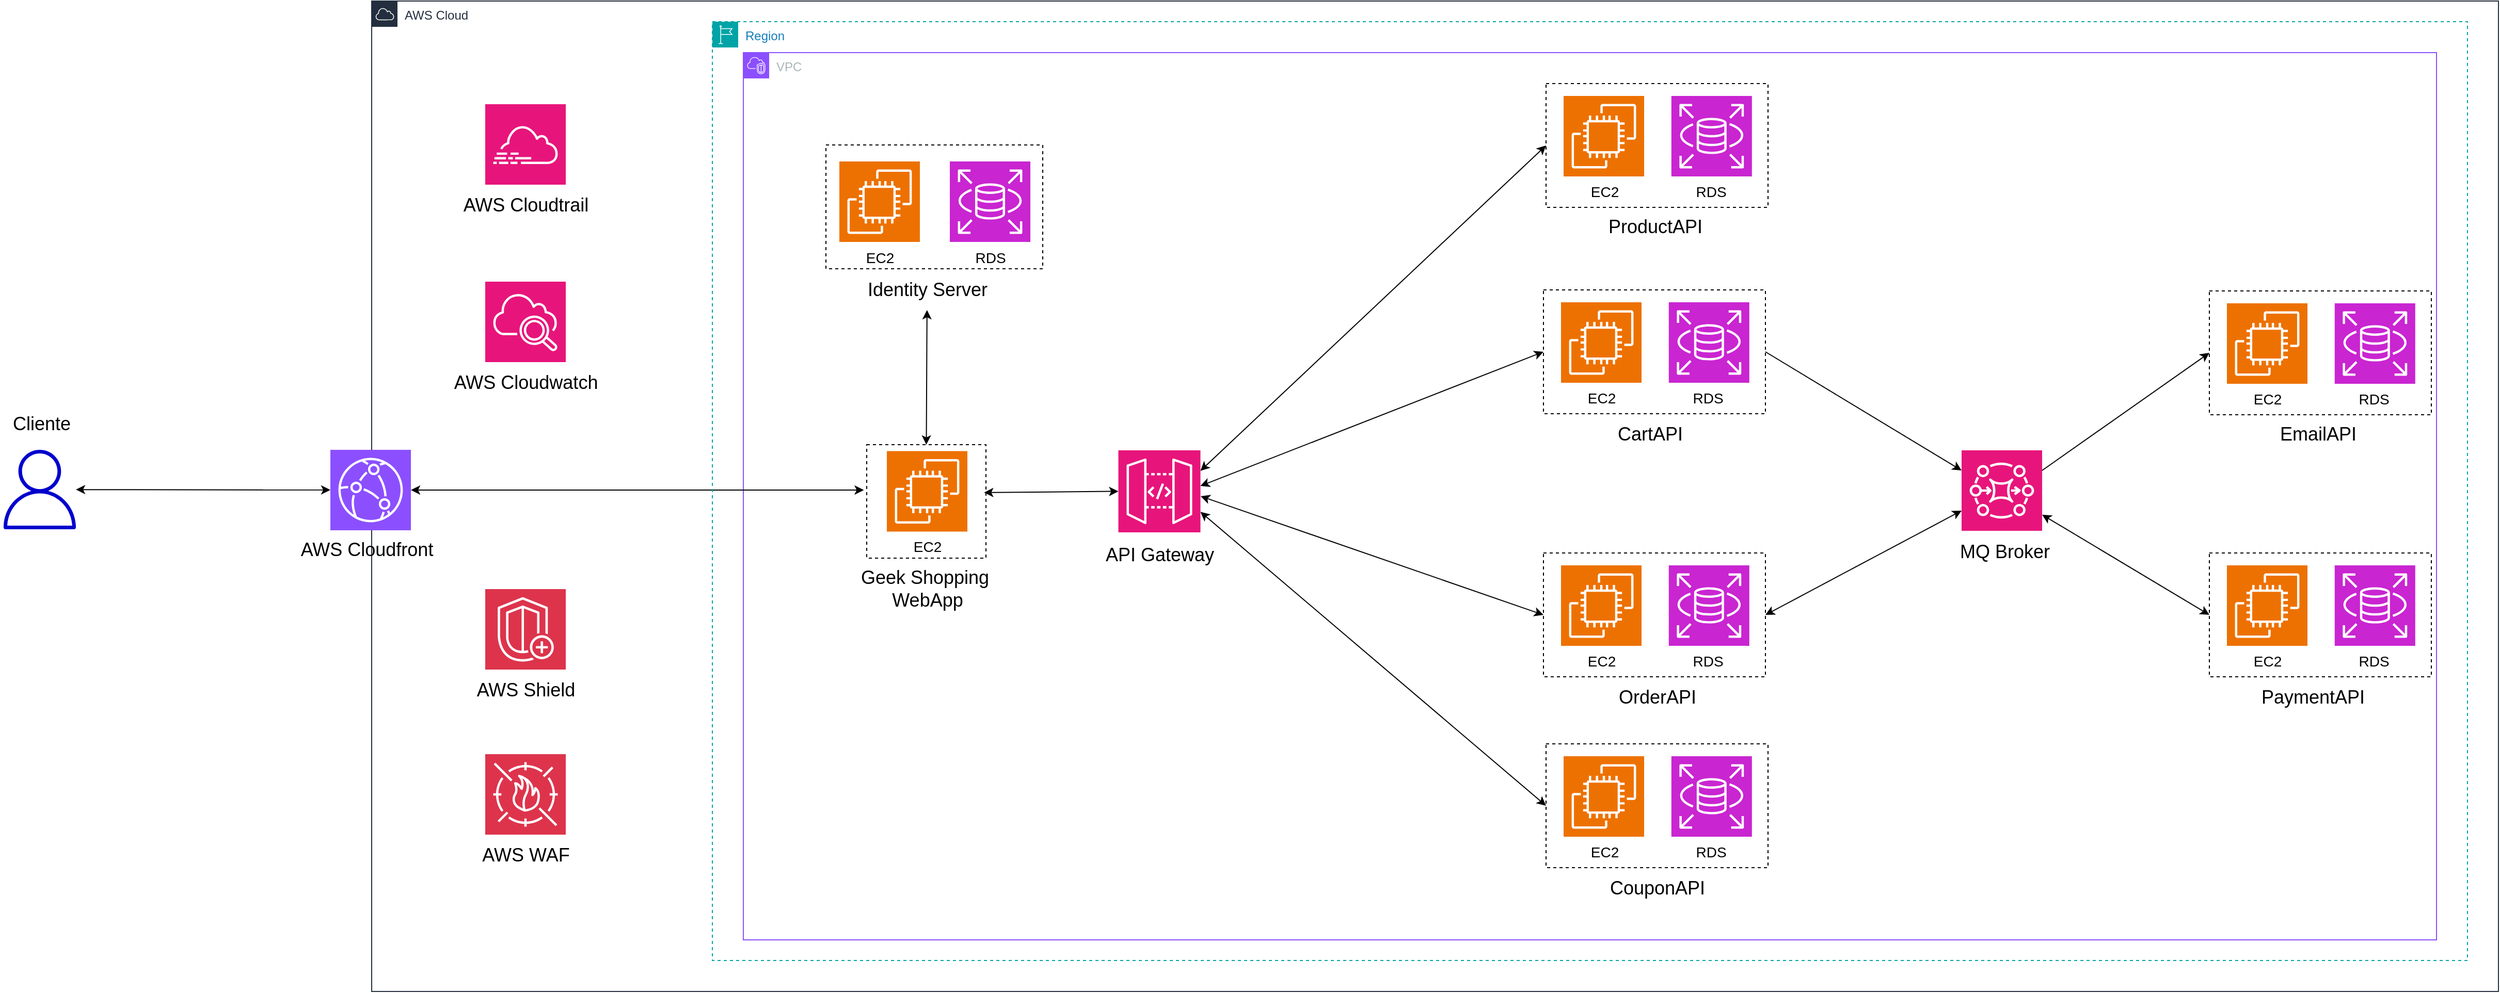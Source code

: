 <mxfile version="25.0.3">
  <diagram name="Página-1" id="ZYrXFXTMh5Co8lFkQm1W">
    <mxGraphModel dx="4119" dy="1300" grid="1" gridSize="10" guides="1" tooltips="1" connect="1" arrows="1" fold="1" page="1" pageScale="1" pageWidth="827" pageHeight="1169" math="0" shadow="0">
      <root>
        <mxCell id="0" />
        <mxCell id="1" parent="0" />
        <mxCell id="eIzoueygHuHwb89tyksf-4" value="&lt;font style=&quot;font-size: 18px;&quot;&gt;Cliente&lt;/font&gt;" style="text;html=1;align=center;verticalAlign=middle;resizable=0;points=[];autosize=1;strokeColor=none;fillColor=none;" parent="1" vertex="1">
          <mxGeometry x="-1120" y="410" width="80" height="40" as="geometry" />
        </mxCell>
        <mxCell id="xBQm6iWofpUOaXLiv4rK-24" value="" style="sketch=0;outlineConnect=0;fontColor=#232F3E;gradientColor=none;fillColor=#0000CD;strokeColor=none;dashed=0;verticalLabelPosition=bottom;verticalAlign=top;align=center;html=1;fontSize=12;fontStyle=0;aspect=fixed;pointerEvents=1;shape=mxgraph.aws4.user;" parent="1" vertex="1">
          <mxGeometry x="-1120" y="455" width="77" height="77" as="geometry" />
        </mxCell>
        <mxCell id="Vf5IzShE180shMKCOmAt-81" value="AWS Cloud" style="points=[[0,0],[0.25,0],[0.5,0],[0.75,0],[1,0],[1,0.25],[1,0.5],[1,0.75],[1,1],[0.75,1],[0.5,1],[0.25,1],[0,1],[0,0.75],[0,0.5],[0,0.25]];outlineConnect=0;gradientColor=none;html=1;whiteSpace=wrap;fontSize=12;fontStyle=0;container=1;pointerEvents=0;collapsible=0;recursiveResize=0;shape=mxgraph.aws4.group;grIcon=mxgraph.aws4.group_aws_cloud;strokeColor=#232F3E;fillColor=none;verticalAlign=top;align=left;spacingLeft=30;fontColor=#232F3E;dashed=0;" parent="1" vertex="1">
          <mxGeometry x="-760" y="20" width="2060" height="960" as="geometry" />
        </mxCell>
        <mxCell id="Vf5IzShE180shMKCOmAt-80" value="VPC" style="points=[[0,0],[0.25,0],[0.5,0],[0.75,0],[1,0],[1,0.25],[1,0.5],[1,0.75],[1,1],[0.75,1],[0.5,1],[0.25,1],[0,1],[0,0.75],[0,0.5],[0,0.25]];outlineConnect=0;gradientColor=none;html=1;whiteSpace=wrap;fontSize=12;fontStyle=0;container=1;pointerEvents=0;collapsible=0;recursiveResize=0;shape=mxgraph.aws4.group;grIcon=mxgraph.aws4.group_vpc2;strokeColor=#8C4FFF;fillColor=none;verticalAlign=top;align=left;spacingLeft=30;fontColor=#AAB7B8;dashed=0;" parent="Vf5IzShE180shMKCOmAt-81" vertex="1">
          <mxGeometry x="360" y="50" width="1640" height="860" as="geometry" />
        </mxCell>
        <mxCell id="Vf5IzShE180shMKCOmAt-107" value="" style="fontStyle=0;dashed=1;html=1;whiteSpace=wrap;" parent="Vf5IzShE180shMKCOmAt-80" vertex="1">
          <mxGeometry x="119.5" y="380" width="115.5" height="110" as="geometry" />
        </mxCell>
        <mxCell id="Vf5IzShE180shMKCOmAt-3" value="" style="sketch=0;points=[[0,0,0],[0.25,0,0],[0.5,0,0],[0.75,0,0],[1,0,0],[0,1,0],[0.25,1,0],[0.5,1,0],[0.75,1,0],[1,1,0],[0,0.25,0],[0,0.5,0],[0,0.75,0],[1,0.25,0],[1,0.5,0],[1,0.75,0]];outlineConnect=0;fontColor=#232F3E;fillColor=#E7157B;strokeColor=#ffffff;dashed=0;verticalLabelPosition=bottom;verticalAlign=top;align=center;html=1;fontSize=12;fontStyle=0;aspect=fixed;shape=mxgraph.aws4.resourceIcon;resIcon=mxgraph.aws4.api_gateway;direction=west;" parent="Vf5IzShE180shMKCOmAt-80" vertex="1">
          <mxGeometry x="363.25" y="385.5" width="79.5" height="79.5" as="geometry" />
        </mxCell>
        <mxCell id="Vf5IzShE180shMKCOmAt-6" value="&lt;font style=&quot;font-size: 18px;&quot;&gt;API Gateway&lt;/font&gt;" style="text;html=1;align=center;verticalAlign=middle;resizable=0;points=[];autosize=1;strokeColor=none;fillColor=none;" parent="Vf5IzShE180shMKCOmAt-80" vertex="1">
          <mxGeometry x="338" y="466.5" width="130" height="40" as="geometry" />
        </mxCell>
        <mxCell id="Vf5IzShE180shMKCOmAt-10" value="&lt;font style=&quot;font-size: 18px;&quot;&gt;Geek Shopping&amp;nbsp;&lt;/font&gt;&lt;div&gt;&lt;font style=&quot;font-size: 18px;&quot;&gt;WebApp&lt;/font&gt;&lt;/div&gt;" style="text;html=1;align=center;verticalAlign=middle;resizable=0;points=[];autosize=1;strokeColor=none;fillColor=none;" parent="Vf5IzShE180shMKCOmAt-80" vertex="1">
          <mxGeometry x="103" y="490" width="150" height="60" as="geometry" />
        </mxCell>
        <mxCell id="Vf5IzShE180shMKCOmAt-21" value="" style="sketch=0;points=[[0,0,0],[0.25,0,0],[0.5,0,0],[0.75,0,0],[1,0,0],[0,1,0],[0.25,1,0],[0.5,1,0],[0.75,1,0],[1,1,0],[0,0.25,0],[0,0.5,0],[0,0.75,0],[1,0.25,0],[1,0.5,0],[1,0.75,0]];outlineConnect=0;fontColor=#232F3E;fillColor=#E7157B;strokeColor=#ffffff;dashed=0;verticalLabelPosition=bottom;verticalAlign=top;align=center;html=1;fontSize=12;fontStyle=0;aspect=fixed;shape=mxgraph.aws4.resourceIcon;resIcon=mxgraph.aws4.mq;" parent="Vf5IzShE180shMKCOmAt-80" vertex="1">
          <mxGeometry x="1180" y="385.5" width="78" height="78" as="geometry" />
        </mxCell>
        <mxCell id="Vf5IzShE180shMKCOmAt-64" value="&lt;font style=&quot;font-size: 18px;&quot;&gt;&amp;nbsp;MQ Broker&lt;/font&gt;" style="text;html=1;align=center;verticalAlign=middle;resizable=0;points=[];autosize=1;strokeColor=none;fillColor=none;" parent="Vf5IzShE180shMKCOmAt-80" vertex="1">
          <mxGeometry x="1159" y="463.5" width="120" height="40" as="geometry" />
        </mxCell>
        <mxCell id="Vf5IzShE180shMKCOmAt-58" value="" style="fontStyle=0;dashed=1;html=1;whiteSpace=wrap;" parent="Vf5IzShE180shMKCOmAt-80" vertex="1">
          <mxGeometry x="777.5" y="670" width="215" height="120" as="geometry" />
        </mxCell>
        <mxCell id="Vf5IzShE180shMKCOmAt-59" value="" style="sketch=0;points=[[0,0,0],[0.25,0,0],[0.5,0,0],[0.75,0,0],[1,0,0],[0,1,0],[0.25,1,0],[0.5,1,0],[0.75,1,0],[1,1,0],[0,0.25,0],[0,0.5,0],[0,0.75,0],[1,0.25,0],[1,0.5,0],[1,0.75,0]];outlineConnect=0;fontColor=#232F3E;fillColor=#ED7100;strokeColor=#ffffff;dashed=0;verticalLabelPosition=bottom;verticalAlign=top;align=center;html=1;fontSize=12;fontStyle=0;aspect=fixed;shape=mxgraph.aws4.resourceIcon;resIcon=mxgraph.aws4.ec2;" parent="Vf5IzShE180shMKCOmAt-80" vertex="1">
          <mxGeometry x="794.5" y="682" width="78" height="78" as="geometry" />
        </mxCell>
        <mxCell id="Vf5IzShE180shMKCOmAt-60" value="" style="sketch=0;points=[[0,0,0],[0.25,0,0],[0.5,0,0],[0.75,0,0],[1,0,0],[0,1,0],[0.25,1,0],[0.5,1,0],[0.75,1,0],[1,1,0],[0,0.25,0],[0,0.5,0],[0,0.75,0],[1,0.25,0],[1,0.5,0],[1,0.75,0]];outlineConnect=0;fontColor=#232F3E;fillColor=#C925D1;strokeColor=#ffffff;dashed=0;verticalLabelPosition=bottom;verticalAlign=top;align=center;html=1;fontSize=12;fontStyle=0;aspect=fixed;shape=mxgraph.aws4.resourceIcon;resIcon=mxgraph.aws4.rds;" parent="Vf5IzShE180shMKCOmAt-80" vertex="1">
          <mxGeometry x="898.9" y="682" width="78" height="78" as="geometry" />
        </mxCell>
        <mxCell id="Vf5IzShE180shMKCOmAt-61" value="&lt;font style=&quot;font-size: 18px;&quot;&gt;CouponAPI&lt;/font&gt;" style="text;html=1;align=center;verticalAlign=middle;resizable=0;points=[];autosize=1;strokeColor=none;fillColor=none;" parent="Vf5IzShE180shMKCOmAt-80" vertex="1">
          <mxGeometry x="825" y="790" width="120" height="40" as="geometry" />
        </mxCell>
        <mxCell id="Vf5IzShE180shMKCOmAt-62" value="&lt;font style=&quot;font-size: 14px;&quot;&gt;EC2&lt;/font&gt;" style="text;html=1;align=center;verticalAlign=middle;resizable=0;points=[];autosize=1;strokeColor=none;fillColor=none;" parent="Vf5IzShE180shMKCOmAt-80" vertex="1">
          <mxGeometry x="808.5" y="760" width="50" height="30" as="geometry" />
        </mxCell>
        <mxCell id="Vf5IzShE180shMKCOmAt-63" value="&lt;font style=&quot;font-size: 14px;&quot;&gt;RDS&lt;/font&gt;" style="text;html=1;align=center;verticalAlign=middle;resizable=0;points=[];autosize=1;strokeColor=none;fillColor=none;" parent="Vf5IzShE180shMKCOmAt-80" vertex="1">
          <mxGeometry x="911.5" y="760" width="50" height="30" as="geometry" />
        </mxCell>
        <mxCell id="Vf5IzShE180shMKCOmAt-41" value="" style="fontStyle=0;dashed=1;html=1;whiteSpace=wrap;" parent="Vf5IzShE180shMKCOmAt-80" vertex="1">
          <mxGeometry x="777.5" y="30" width="215" height="120" as="geometry" />
        </mxCell>
        <mxCell id="Vf5IzShE180shMKCOmAt-11" value="" style="sketch=0;points=[[0,0,0],[0.25,0,0],[0.5,0,0],[0.75,0,0],[1,0,0],[0,1,0],[0.25,1,0],[0.5,1,0],[0.75,1,0],[1,1,0],[0,0.25,0],[0,0.5,0],[0,0.75,0],[1,0.25,0],[1,0.5,0],[1,0.75,0]];outlineConnect=0;fontColor=#232F3E;fillColor=#ED7100;strokeColor=#ffffff;dashed=0;verticalLabelPosition=bottom;verticalAlign=top;align=center;html=1;fontSize=12;fontStyle=0;aspect=fixed;shape=mxgraph.aws4.resourceIcon;resIcon=mxgraph.aws4.ec2;" parent="Vf5IzShE180shMKCOmAt-80" vertex="1">
          <mxGeometry x="794.5" y="42" width="78" height="78" as="geometry" />
        </mxCell>
        <mxCell id="Vf5IzShE180shMKCOmAt-15" value="" style="sketch=0;points=[[0,0,0],[0.25,0,0],[0.5,0,0],[0.75,0,0],[1,0,0],[0,1,0],[0.25,1,0],[0.5,1,0],[0.75,1,0],[1,1,0],[0,0.25,0],[0,0.5,0],[0,0.75,0],[1,0.25,0],[1,0.5,0],[1,0.75,0]];outlineConnect=0;fontColor=#232F3E;fillColor=#C925D1;strokeColor=#ffffff;dashed=0;verticalLabelPosition=bottom;verticalAlign=top;align=center;html=1;fontSize=12;fontStyle=0;aspect=fixed;shape=mxgraph.aws4.resourceIcon;resIcon=mxgraph.aws4.rds;" parent="Vf5IzShE180shMKCOmAt-80" vertex="1">
          <mxGeometry x="898.9" y="42" width="78" height="78" as="geometry" />
        </mxCell>
        <mxCell id="Vf5IzShE180shMKCOmAt-42" value="&lt;font style=&quot;font-size: 18px;&quot;&gt;ProductAPI&lt;/font&gt;" style="text;html=1;align=center;verticalAlign=middle;resizable=0;points=[];autosize=1;strokeColor=none;fillColor=none;" parent="Vf5IzShE180shMKCOmAt-80" vertex="1">
          <mxGeometry x="827.5" y="149" width="110" height="40" as="geometry" />
        </mxCell>
        <mxCell id="Vf5IzShE180shMKCOmAt-44" value="&lt;font style=&quot;font-size: 14px;&quot;&gt;EC2&lt;/font&gt;" style="text;html=1;align=center;verticalAlign=middle;resizable=0;points=[];autosize=1;strokeColor=none;fillColor=none;" parent="Vf5IzShE180shMKCOmAt-80" vertex="1">
          <mxGeometry x="808.5" y="120" width="50" height="30" as="geometry" />
        </mxCell>
        <mxCell id="Vf5IzShE180shMKCOmAt-45" value="&lt;font style=&quot;font-size: 14px;&quot;&gt;RDS&lt;/font&gt;" style="text;html=1;align=center;verticalAlign=middle;resizable=0;points=[];autosize=1;strokeColor=none;fillColor=none;" parent="Vf5IzShE180shMKCOmAt-80" vertex="1">
          <mxGeometry x="911.5" y="120" width="50" height="30" as="geometry" />
        </mxCell>
        <mxCell id="Vf5IzShE180shMKCOmAt-46" value="" style="fontStyle=0;dashed=1;html=1;whiteSpace=wrap;" parent="Vf5IzShE180shMKCOmAt-80" vertex="1">
          <mxGeometry x="775" y="230" width="215" height="120" as="geometry" />
        </mxCell>
        <mxCell id="Vf5IzShE180shMKCOmAt-47" value="" style="sketch=0;points=[[0,0,0],[0.25,0,0],[0.5,0,0],[0.75,0,0],[1,0,0],[0,1,0],[0.25,1,0],[0.5,1,0],[0.75,1,0],[1,1,0],[0,0.25,0],[0,0.5,0],[0,0.75,0],[1,0.25,0],[1,0.5,0],[1,0.75,0]];outlineConnect=0;fontColor=#232F3E;fillColor=#ED7100;strokeColor=#ffffff;dashed=0;verticalLabelPosition=bottom;verticalAlign=top;align=center;html=1;fontSize=12;fontStyle=0;aspect=fixed;shape=mxgraph.aws4.resourceIcon;resIcon=mxgraph.aws4.ec2;" parent="Vf5IzShE180shMKCOmAt-80" vertex="1">
          <mxGeometry x="792" y="242" width="78" height="78" as="geometry" />
        </mxCell>
        <mxCell id="Vf5IzShE180shMKCOmAt-48" value="" style="sketch=0;points=[[0,0,0],[0.25,0,0],[0.5,0,0],[0.75,0,0],[1,0,0],[0,1,0],[0.25,1,0],[0.5,1,0],[0.75,1,0],[1,1,0],[0,0.25,0],[0,0.5,0],[0,0.75,0],[1,0.25,0],[1,0.5,0],[1,0.75,0]];outlineConnect=0;fontColor=#232F3E;fillColor=#C925D1;strokeColor=#ffffff;dashed=0;verticalLabelPosition=bottom;verticalAlign=top;align=center;html=1;fontSize=12;fontStyle=0;aspect=fixed;shape=mxgraph.aws4.resourceIcon;resIcon=mxgraph.aws4.rds;" parent="Vf5IzShE180shMKCOmAt-80" vertex="1">
          <mxGeometry x="896.4" y="242" width="78" height="78" as="geometry" />
        </mxCell>
        <mxCell id="Vf5IzShE180shMKCOmAt-50" value="&lt;font style=&quot;font-size: 14px;&quot;&gt;EC2&lt;/font&gt;" style="text;html=1;align=center;verticalAlign=middle;resizable=0;points=[];autosize=1;strokeColor=none;fillColor=none;" parent="Vf5IzShE180shMKCOmAt-80" vertex="1">
          <mxGeometry x="806" y="320" width="50" height="30" as="geometry" />
        </mxCell>
        <mxCell id="Vf5IzShE180shMKCOmAt-51" value="&lt;font style=&quot;font-size: 14px;&quot;&gt;RDS&lt;/font&gt;" style="text;html=1;align=center;verticalAlign=middle;resizable=0;points=[];autosize=1;strokeColor=none;fillColor=none;" parent="Vf5IzShE180shMKCOmAt-80" vertex="1">
          <mxGeometry x="909" y="320" width="50" height="30" as="geometry" />
        </mxCell>
        <mxCell id="Vf5IzShE180shMKCOmAt-49" value="&lt;font style=&quot;font-size: 18px;&quot;&gt;CartAPI&lt;/font&gt;" style="text;html=1;align=center;verticalAlign=middle;resizable=0;points=[];autosize=1;strokeColor=none;fillColor=none;" parent="Vf5IzShE180shMKCOmAt-80" vertex="1">
          <mxGeometry x="832.5" y="350" width="90" height="40" as="geometry" />
        </mxCell>
        <mxCell id="Vf5IzShE180shMKCOmAt-55" value="&lt;font style=&quot;font-size: 18px;&quot;&gt;OrderAPI&lt;/font&gt;" style="text;html=1;align=center;verticalAlign=middle;resizable=0;points=[];autosize=1;strokeColor=none;fillColor=none;" parent="Vf5IzShE180shMKCOmAt-80" vertex="1">
          <mxGeometry x="835" y="605" width="100" height="40" as="geometry" />
        </mxCell>
        <mxCell id="Vf5IzShE180shMKCOmAt-52" value="" style="fontStyle=0;dashed=1;html=1;whiteSpace=wrap;" parent="Vf5IzShE180shMKCOmAt-80" vertex="1">
          <mxGeometry x="775" y="485" width="215" height="120" as="geometry" />
        </mxCell>
        <mxCell id="Vf5IzShE180shMKCOmAt-53" value="" style="sketch=0;points=[[0,0,0],[0.25,0,0],[0.5,0,0],[0.75,0,0],[1,0,0],[0,1,0],[0.25,1,0],[0.5,1,0],[0.75,1,0],[1,1,0],[0,0.25,0],[0,0.5,0],[0,0.75,0],[1,0.25,0],[1,0.5,0],[1,0.75,0]];outlineConnect=0;fontColor=#232F3E;fillColor=#ED7100;strokeColor=#ffffff;dashed=0;verticalLabelPosition=bottom;verticalAlign=top;align=center;html=1;fontSize=12;fontStyle=0;aspect=fixed;shape=mxgraph.aws4.resourceIcon;resIcon=mxgraph.aws4.ec2;" parent="Vf5IzShE180shMKCOmAt-80" vertex="1">
          <mxGeometry x="792" y="497" width="78" height="78" as="geometry" />
        </mxCell>
        <mxCell id="Vf5IzShE180shMKCOmAt-54" value="" style="sketch=0;points=[[0,0,0],[0.25,0,0],[0.5,0,0],[0.75,0,0],[1,0,0],[0,1,0],[0.25,1,0],[0.5,1,0],[0.75,1,0],[1,1,0],[0,0.25,0],[0,0.5,0],[0,0.75,0],[1,0.25,0],[1,0.5,0],[1,0.75,0]];outlineConnect=0;fontColor=#232F3E;fillColor=#C925D1;strokeColor=#ffffff;dashed=0;verticalLabelPosition=bottom;verticalAlign=top;align=center;html=1;fontSize=12;fontStyle=0;aspect=fixed;shape=mxgraph.aws4.resourceIcon;resIcon=mxgraph.aws4.rds;" parent="Vf5IzShE180shMKCOmAt-80" vertex="1">
          <mxGeometry x="896.4" y="497" width="78" height="78" as="geometry" />
        </mxCell>
        <mxCell id="Vf5IzShE180shMKCOmAt-56" value="&lt;font style=&quot;font-size: 14px;&quot;&gt;EC2&lt;/font&gt;" style="text;html=1;align=center;verticalAlign=middle;resizable=0;points=[];autosize=1;strokeColor=none;fillColor=none;" parent="Vf5IzShE180shMKCOmAt-80" vertex="1">
          <mxGeometry x="806" y="575" width="50" height="30" as="geometry" />
        </mxCell>
        <mxCell id="Vf5IzShE180shMKCOmAt-57" value="&lt;font style=&quot;font-size: 14px;&quot;&gt;RDS&lt;/font&gt;" style="text;html=1;align=center;verticalAlign=middle;resizable=0;points=[];autosize=1;strokeColor=none;fillColor=none;" parent="Vf5IzShE180shMKCOmAt-80" vertex="1">
          <mxGeometry x="909" y="575" width="50" height="30" as="geometry" />
        </mxCell>
        <mxCell id="Vf5IzShE180shMKCOmAt-36" value="" style="fontStyle=0;dashed=1;html=1;whiteSpace=wrap;" parent="Vf5IzShE180shMKCOmAt-80" vertex="1">
          <mxGeometry x="80" y="89.5" width="210" height="120" as="geometry" />
        </mxCell>
        <mxCell id="Vf5IzShE180shMKCOmAt-19" value="" style="sketch=0;points=[[0,0,0],[0.25,0,0],[0.5,0,0],[0.75,0,0],[1,0,0],[0,1,0],[0.25,1,0],[0.5,1,0],[0.75,1,0],[1,1,0],[0,0.25,0],[0,0.5,0],[0,0.75,0],[1,0.25,0],[1,0.5,0],[1,0.75,0]];outlineConnect=0;fontColor=#232F3E;fillColor=#ED7100;strokeColor=#ffffff;dashed=0;verticalLabelPosition=bottom;verticalAlign=top;align=center;html=1;fontSize=12;fontStyle=0;aspect=fixed;shape=mxgraph.aws4.resourceIcon;resIcon=mxgraph.aws4.ec2;" parent="Vf5IzShE180shMKCOmAt-80" vertex="1">
          <mxGeometry x="93" y="105.5" width="78" height="78" as="geometry" />
        </mxCell>
        <mxCell id="Vf5IzShE180shMKCOmAt-20" value="" style="sketch=0;points=[[0,0,0],[0.25,0,0],[0.5,0,0],[0.75,0,0],[1,0,0],[0,1,0],[0.25,1,0],[0.5,1,0],[0.75,1,0],[1,1,0],[0,0.25,0],[0,0.5,0],[0,0.75,0],[1,0.25,0],[1,0.5,0],[1,0.75,0]];outlineConnect=0;fontColor=#232F3E;fillColor=#C925D1;strokeColor=#ffffff;dashed=0;verticalLabelPosition=bottom;verticalAlign=top;align=center;html=1;fontSize=12;fontStyle=0;aspect=fixed;shape=mxgraph.aws4.resourceIcon;resIcon=mxgraph.aws4.rds;" parent="Vf5IzShE180shMKCOmAt-80" vertex="1">
          <mxGeometry x="200" y="105.5" width="78" height="78" as="geometry" />
        </mxCell>
        <mxCell id="Vf5IzShE180shMKCOmAt-26" value="&lt;font style=&quot;font-size: 18px;&quot;&gt;Identity Server&lt;/font&gt;" style="text;html=1;align=center;verticalAlign=middle;resizable=0;points=[];autosize=1;strokeColor=none;fillColor=none;" parent="Vf5IzShE180shMKCOmAt-80" vertex="1">
          <mxGeometry x="108" y="209.5" width="140" height="40" as="geometry" />
        </mxCell>
        <mxCell id="Vf5IzShE180shMKCOmAt-37" value="&lt;font style=&quot;font-size: 14px;&quot;&gt;EC2&lt;/font&gt;" style="text;html=1;align=center;verticalAlign=middle;resizable=0;points=[];autosize=1;strokeColor=none;fillColor=none;" parent="Vf5IzShE180shMKCOmAt-80" vertex="1">
          <mxGeometry x="107" y="183.5" width="50" height="30" as="geometry" />
        </mxCell>
        <mxCell id="Vf5IzShE180shMKCOmAt-38" value="&lt;font style=&quot;font-size: 14px;&quot;&gt;RDS&lt;/font&gt;" style="text;html=1;align=center;verticalAlign=middle;resizable=0;points=[];autosize=1;strokeColor=none;fillColor=none;" parent="Vf5IzShE180shMKCOmAt-80" vertex="1">
          <mxGeometry x="214" y="183.5" width="50" height="30" as="geometry" />
        </mxCell>
        <mxCell id="Vf5IzShE180shMKCOmAt-65" value="" style="fontStyle=0;dashed=1;html=1;whiteSpace=wrap;" parent="Vf5IzShE180shMKCOmAt-80" vertex="1">
          <mxGeometry x="1420" y="231" width="215" height="120" as="geometry" />
        </mxCell>
        <mxCell id="Vf5IzShE180shMKCOmAt-66" value="" style="sketch=0;points=[[0,0,0],[0.25,0,0],[0.5,0,0],[0.75,0,0],[1,0,0],[0,1,0],[0.25,1,0],[0.5,1,0],[0.75,1,0],[1,1,0],[0,0.25,0],[0,0.5,0],[0,0.75,0],[1,0.25,0],[1,0.5,0],[1,0.75,0]];outlineConnect=0;fontColor=#232F3E;fillColor=#ED7100;strokeColor=#ffffff;dashed=0;verticalLabelPosition=bottom;verticalAlign=top;align=center;html=1;fontSize=12;fontStyle=0;aspect=fixed;shape=mxgraph.aws4.resourceIcon;resIcon=mxgraph.aws4.ec2;" parent="Vf5IzShE180shMKCOmAt-80" vertex="1">
          <mxGeometry x="1437" y="243" width="78" height="78" as="geometry" />
        </mxCell>
        <mxCell id="Vf5IzShE180shMKCOmAt-67" value="" style="sketch=0;points=[[0,0,0],[0.25,0,0],[0.5,0,0],[0.75,0,0],[1,0,0],[0,1,0],[0.25,1,0],[0.5,1,0],[0.75,1,0],[1,1,0],[0,0.25,0],[0,0.5,0],[0,0.75,0],[1,0.25,0],[1,0.5,0],[1,0.75,0]];outlineConnect=0;fontColor=#232F3E;fillColor=#C925D1;strokeColor=#ffffff;dashed=0;verticalLabelPosition=bottom;verticalAlign=top;align=center;html=1;fontSize=12;fontStyle=0;aspect=fixed;shape=mxgraph.aws4.resourceIcon;resIcon=mxgraph.aws4.rds;" parent="Vf5IzShE180shMKCOmAt-80" vertex="1">
          <mxGeometry x="1541.4" y="243" width="78" height="78" as="geometry" />
        </mxCell>
        <mxCell id="Vf5IzShE180shMKCOmAt-68" value="&lt;font style=&quot;font-size: 18px;&quot;&gt;EmailAPI&lt;/font&gt;" style="text;html=1;align=center;verticalAlign=middle;resizable=0;points=[];autosize=1;strokeColor=none;fillColor=none;" parent="Vf5IzShE180shMKCOmAt-80" vertex="1">
          <mxGeometry x="1475" y="350" width="100" height="40" as="geometry" />
        </mxCell>
        <mxCell id="Vf5IzShE180shMKCOmAt-69" value="&lt;font style=&quot;font-size: 14px;&quot;&gt;EC2&lt;/font&gt;" style="text;html=1;align=center;verticalAlign=middle;resizable=0;points=[];autosize=1;strokeColor=none;fillColor=none;" parent="Vf5IzShE180shMKCOmAt-80" vertex="1">
          <mxGeometry x="1451" y="321" width="50" height="30" as="geometry" />
        </mxCell>
        <mxCell id="Vf5IzShE180shMKCOmAt-70" value="&lt;font style=&quot;font-size: 14px;&quot;&gt;RDS&lt;/font&gt;" style="text;html=1;align=center;verticalAlign=middle;resizable=0;points=[];autosize=1;strokeColor=none;fillColor=none;" parent="Vf5IzShE180shMKCOmAt-80" vertex="1">
          <mxGeometry x="1554" y="321" width="50" height="30" as="geometry" />
        </mxCell>
        <mxCell id="Vf5IzShE180shMKCOmAt-71" value="" style="fontStyle=0;dashed=1;html=1;whiteSpace=wrap;" parent="Vf5IzShE180shMKCOmAt-80" vertex="1">
          <mxGeometry x="1420" y="485" width="215" height="120" as="geometry" />
        </mxCell>
        <mxCell id="Vf5IzShE180shMKCOmAt-72" value="" style="sketch=0;points=[[0,0,0],[0.25,0,0],[0.5,0,0],[0.75,0,0],[1,0,0],[0,1,0],[0.25,1,0],[0.5,1,0],[0.75,1,0],[1,1,0],[0,0.25,0],[0,0.5,0],[0,0.75,0],[1,0.25,0],[1,0.5,0],[1,0.75,0]];outlineConnect=0;fontColor=#232F3E;fillColor=#ED7100;strokeColor=#ffffff;dashed=0;verticalLabelPosition=bottom;verticalAlign=top;align=center;html=1;fontSize=12;fontStyle=0;aspect=fixed;shape=mxgraph.aws4.resourceIcon;resIcon=mxgraph.aws4.ec2;" parent="Vf5IzShE180shMKCOmAt-80" vertex="1">
          <mxGeometry x="1437" y="497" width="78" height="78" as="geometry" />
        </mxCell>
        <mxCell id="Vf5IzShE180shMKCOmAt-73" value="" style="sketch=0;points=[[0,0,0],[0.25,0,0],[0.5,0,0],[0.75,0,0],[1,0,0],[0,1,0],[0.25,1,0],[0.5,1,0],[0.75,1,0],[1,1,0],[0,0.25,0],[0,0.5,0],[0,0.75,0],[1,0.25,0],[1,0.5,0],[1,0.75,0]];outlineConnect=0;fontColor=#232F3E;fillColor=#C925D1;strokeColor=#ffffff;dashed=0;verticalLabelPosition=bottom;verticalAlign=top;align=center;html=1;fontSize=12;fontStyle=0;aspect=fixed;shape=mxgraph.aws4.resourceIcon;resIcon=mxgraph.aws4.rds;" parent="Vf5IzShE180shMKCOmAt-80" vertex="1">
          <mxGeometry x="1541.4" y="497" width="78" height="78" as="geometry" />
        </mxCell>
        <mxCell id="Vf5IzShE180shMKCOmAt-75" value="&lt;font style=&quot;font-size: 14px;&quot;&gt;EC2&lt;/font&gt;" style="text;html=1;align=center;verticalAlign=middle;resizable=0;points=[];autosize=1;strokeColor=none;fillColor=none;" parent="Vf5IzShE180shMKCOmAt-80" vertex="1">
          <mxGeometry x="1451" y="575" width="50" height="30" as="geometry" />
        </mxCell>
        <mxCell id="Vf5IzShE180shMKCOmAt-76" value="&lt;font style=&quot;font-size: 14px;&quot;&gt;RDS&lt;/font&gt;" style="text;html=1;align=center;verticalAlign=middle;resizable=0;points=[];autosize=1;strokeColor=none;fillColor=none;" parent="Vf5IzShE180shMKCOmAt-80" vertex="1">
          <mxGeometry x="1554" y="575" width="50" height="30" as="geometry" />
        </mxCell>
        <mxCell id="Vf5IzShE180shMKCOmAt-77" value="&lt;font style=&quot;font-size: 18px;&quot;&gt;PaymentAPI&lt;/font&gt;" style="text;html=1;align=center;verticalAlign=middle;resizable=0;points=[];autosize=1;strokeColor=none;fillColor=none;" parent="Vf5IzShE180shMKCOmAt-80" vertex="1">
          <mxGeometry x="1460" y="605" width="120" height="40" as="geometry" />
        </mxCell>
        <mxCell id="Vf5IzShE180shMKCOmAt-98" value="" style="endArrow=classic;startArrow=classic;html=1;rounded=0;exitX=0;exitY=0.566;exitDx=0;exitDy=0;exitPerimeter=0;entryX=0;entryY=0.5;entryDx=0;entryDy=0;" parent="Vf5IzShE180shMKCOmAt-80" source="Vf5IzShE180shMKCOmAt-3" target="Vf5IzShE180shMKCOmAt-46" edge="1">
          <mxGeometry width="50" height="50" relative="1" as="geometry">
            <mxPoint x="570" y="430" as="sourcePoint" />
            <mxPoint x="620" y="380" as="targetPoint" />
          </mxGeometry>
        </mxCell>
        <mxCell id="Vf5IzShE180shMKCOmAt-99" value="" style="endArrow=classic;startArrow=classic;html=1;rounded=0;entryX=0;entryY=0.5;entryDx=0;entryDy=0;" parent="Vf5IzShE180shMKCOmAt-80" target="Vf5IzShE180shMKCOmAt-52" edge="1">
          <mxGeometry width="50" height="50" relative="1" as="geometry">
            <mxPoint x="443" y="430" as="sourcePoint" />
            <mxPoint x="785" y="300" as="targetPoint" />
          </mxGeometry>
        </mxCell>
        <mxCell id="Vf5IzShE180shMKCOmAt-100" value="" style="endArrow=classic;startArrow=classic;html=1;rounded=0;exitX=0;exitY=0.75;exitDx=0;exitDy=0;exitPerimeter=0;entryX=0;entryY=0.5;entryDx=0;entryDy=0;" parent="Vf5IzShE180shMKCOmAt-80" source="Vf5IzShE180shMKCOmAt-3" target="Vf5IzShE180shMKCOmAt-41" edge="1">
          <mxGeometry width="50" height="50" relative="1" as="geometry">
            <mxPoint x="453" y="435" as="sourcePoint" />
            <mxPoint x="785" y="300" as="targetPoint" />
          </mxGeometry>
        </mxCell>
        <mxCell id="Vf5IzShE180shMKCOmAt-101" value="" style="endArrow=classic;startArrow=classic;html=1;rounded=0;exitX=0;exitY=0.25;exitDx=0;exitDy=0;exitPerimeter=0;entryX=0;entryY=0.5;entryDx=0;entryDy=0;" parent="Vf5IzShE180shMKCOmAt-80" source="Vf5IzShE180shMKCOmAt-3" target="Vf5IzShE180shMKCOmAt-58" edge="1">
          <mxGeometry width="50" height="50" relative="1" as="geometry">
            <mxPoint x="453" y="435" as="sourcePoint" />
            <mxPoint x="785" y="555" as="targetPoint" />
          </mxGeometry>
        </mxCell>
        <mxCell id="Vf5IzShE180shMKCOmAt-102" value="" style="endArrow=classic;startArrow=classic;html=1;rounded=0;exitX=1;exitY=0.5;exitDx=0;exitDy=0;entryX=0;entryY=0.75;entryDx=0;entryDy=0;entryPerimeter=0;" parent="Vf5IzShE180shMKCOmAt-80" source="Vf5IzShE180shMKCOmAt-52" target="Vf5IzShE180shMKCOmAt-21" edge="1">
          <mxGeometry width="50" height="50" relative="1" as="geometry">
            <mxPoint x="453" y="435" as="sourcePoint" />
            <mxPoint x="785" y="555" as="targetPoint" />
          </mxGeometry>
        </mxCell>
        <mxCell id="Vf5IzShE180shMKCOmAt-103" value="" style="endArrow=classic;html=1;rounded=0;entryX=0;entryY=0.25;entryDx=0;entryDy=0;entryPerimeter=0;exitX=1;exitY=0.5;exitDx=0;exitDy=0;" parent="Vf5IzShE180shMKCOmAt-80" source="Vf5IzShE180shMKCOmAt-46" target="Vf5IzShE180shMKCOmAt-21" edge="1">
          <mxGeometry width="50" height="50" relative="1" as="geometry">
            <mxPoint x="810" y="560" as="sourcePoint" />
            <mxPoint x="860" y="510" as="targetPoint" />
          </mxGeometry>
        </mxCell>
        <mxCell id="Vf5IzShE180shMKCOmAt-104" value="" style="endArrow=classic;startArrow=classic;html=1;rounded=0;exitX=0.5;exitY=0;exitDx=0;exitDy=0;" parent="Vf5IzShE180shMKCOmAt-80" source="Vf5IzShE180shMKCOmAt-107" target="Vf5IzShE180shMKCOmAt-26" edge="1">
          <mxGeometry width="50" height="50" relative="1" as="geometry">
            <mxPoint x="178" y="385.5" as="sourcePoint" />
            <mxPoint x="330" y="380" as="targetPoint" />
          </mxGeometry>
        </mxCell>
        <mxCell id="Vf5IzShE180shMKCOmAt-105" value="" style="endArrow=classic;startArrow=classic;html=1;rounded=0;entryX=1;entryY=0.5;entryDx=0;entryDy=0;entryPerimeter=0;exitX=0.984;exitY=0.422;exitDx=0;exitDy=0;exitPerimeter=0;" parent="Vf5IzShE180shMKCOmAt-80" source="Vf5IzShE180shMKCOmAt-107" target="Vf5IzShE180shMKCOmAt-3" edge="1">
          <mxGeometry width="50" height="50" relative="1" as="geometry">
            <mxPoint x="230" y="425" as="sourcePoint" />
            <mxPoint x="330" y="380" as="targetPoint" />
          </mxGeometry>
        </mxCell>
        <mxCell id="Vf5IzShE180shMKCOmAt-110" value="&lt;font style=&quot;font-size: 14px;&quot;&gt;EC2&lt;/font&gt;" style="text;html=1;align=center;verticalAlign=middle;resizable=0;points=[];autosize=1;strokeColor=none;fillColor=none;" parent="Vf5IzShE180shMKCOmAt-80" vertex="1">
          <mxGeometry x="153" y="463.5" width="50" height="30" as="geometry" />
        </mxCell>
        <mxCell id="Vf5IzShE180shMKCOmAt-115" value="" style="endArrow=classic;html=1;rounded=0;entryX=0;entryY=0.5;entryDx=0;entryDy=0;exitX=1;exitY=0.25;exitDx=0;exitDy=0;exitPerimeter=0;" parent="Vf5IzShE180shMKCOmAt-80" source="Vf5IzShE180shMKCOmAt-21" target="Vf5IzShE180shMKCOmAt-65" edge="1">
          <mxGeometry width="50" height="50" relative="1" as="geometry">
            <mxPoint x="1000" y="300" as="sourcePoint" />
            <mxPoint x="1190" y="435" as="targetPoint" />
          </mxGeometry>
        </mxCell>
        <mxCell id="Vf5IzShE180shMKCOmAt-116" value="" style="endArrow=classic;startArrow=classic;html=1;rounded=0;entryX=0;entryY=0.5;entryDx=0;entryDy=0;" parent="Vf5IzShE180shMKCOmAt-80" source="Vf5IzShE180shMKCOmAt-21" target="Vf5IzShE180shMKCOmAt-71" edge="1">
          <mxGeometry width="50" height="50" relative="1" as="geometry">
            <mxPoint x="1000" y="555" as="sourcePoint" />
            <mxPoint x="1190" y="435" as="targetPoint" />
          </mxGeometry>
        </mxCell>
        <mxCell id="Vf5IzShE180shMKCOmAt-118" value="" style="sketch=0;points=[[0,0,0],[0.25,0,0],[0.5,0,0],[0.75,0,0],[1,0,0],[0,1,0],[0.25,1,0],[0.5,1,0],[0.75,1,0],[1,1,0],[0,0.25,0],[0,0.5,0],[0,0.75,0],[1,0.25,0],[1,0.5,0],[1,0.75,0]];outlineConnect=0;fontColor=#232F3E;fillColor=#ED7100;strokeColor=#ffffff;dashed=0;verticalLabelPosition=bottom;verticalAlign=top;align=center;html=1;fontSize=12;fontStyle=0;aspect=fixed;shape=mxgraph.aws4.resourceIcon;resIcon=mxgraph.aws4.ec2;" parent="Vf5IzShE180shMKCOmAt-80" vertex="1">
          <mxGeometry x="139" y="386.25" width="78" height="78" as="geometry" />
        </mxCell>
        <mxCell id="r7-quAs3xc2niYGAmMQ9-4" value="" style="sketch=0;points=[[0,0,0],[0.25,0,0],[0.5,0,0],[0.75,0,0],[1,0,0],[0,1,0],[0.25,1,0],[0.5,1,0],[0.75,1,0],[1,1,0],[0,0.25,0],[0,0.5,0],[0,0.75,0],[1,0.25,0],[1,0.5,0],[1,0.75,0]];points=[[0,0,0],[0.25,0,0],[0.5,0,0],[0.75,0,0],[1,0,0],[0,1,0],[0.25,1,0],[0.5,1,0],[0.75,1,0],[1,1,0],[0,0.25,0],[0,0.5,0],[0,0.75,0],[1,0.25,0],[1,0.5,0],[1,0.75,0]];outlineConnect=0;fontColor=#232F3E;fillColor=#E7157B;strokeColor=#ffffff;dashed=0;verticalLabelPosition=bottom;verticalAlign=top;align=center;html=1;fontSize=12;fontStyle=0;aspect=fixed;shape=mxgraph.aws4.resourceIcon;resIcon=mxgraph.aws4.cloudtrail;" vertex="1" parent="Vf5IzShE180shMKCOmAt-81">
          <mxGeometry x="110" y="100" width="78" height="78" as="geometry" />
        </mxCell>
        <mxCell id="r7-quAs3xc2niYGAmMQ9-5" value="" style="sketch=0;points=[[0,0,0],[0.25,0,0],[0.5,0,0],[0.75,0,0],[1,0,0],[0,1,0],[0.25,1,0],[0.5,1,0],[0.75,1,0],[1,1,0],[0,0.25,0],[0,0.5,0],[0,0.75,0],[1,0.25,0],[1,0.5,0],[1,0.75,0]];outlineConnect=0;fontColor=#232F3E;fillColor=#DD344C;strokeColor=#ffffff;dashed=0;verticalLabelPosition=bottom;verticalAlign=top;align=center;html=1;fontSize=12;fontStyle=0;aspect=fixed;shape=mxgraph.aws4.resourceIcon;resIcon=mxgraph.aws4.waf;" vertex="1" parent="Vf5IzShE180shMKCOmAt-81">
          <mxGeometry x="110" y="730" width="78" height="78" as="geometry" />
        </mxCell>
        <mxCell id="r7-quAs3xc2niYGAmMQ9-6" value="" style="sketch=0;points=[[0,0,0],[0.25,0,0],[0.5,0,0],[0.75,0,0],[1,0,0],[0,1,0],[0.25,1,0],[0.5,1,0],[0.75,1,0],[1,1,0],[0,0.25,0],[0,0.5,0],[0,0.75,0],[1,0.25,0],[1,0.5,0],[1,0.75,0]];outlineConnect=0;fontColor=#232F3E;fillColor=#DD344C;strokeColor=#ffffff;dashed=0;verticalLabelPosition=bottom;verticalAlign=top;align=center;html=1;fontSize=12;fontStyle=0;aspect=fixed;shape=mxgraph.aws4.resourceIcon;resIcon=mxgraph.aws4.shield;" vertex="1" parent="Vf5IzShE180shMKCOmAt-81">
          <mxGeometry x="110" y="570" width="78" height="78" as="geometry" />
        </mxCell>
        <mxCell id="r7-quAs3xc2niYGAmMQ9-2" value="" style="sketch=0;points=[[0,0,0],[0.25,0,0],[0.5,0,0],[0.75,0,0],[1,0,0],[0,1,0],[0.25,1,0],[0.5,1,0],[0.75,1,0],[1,1,0],[0,0.25,0],[0,0.5,0],[0,0.75,0],[1,0.25,0],[1,0.5,0],[1,0.75,0]];outlineConnect=0;fontColor=#232F3E;fillColor=#8C4FFF;strokeColor=#ffffff;dashed=0;verticalLabelPosition=bottom;verticalAlign=top;align=center;html=1;fontSize=12;fontStyle=0;aspect=fixed;shape=mxgraph.aws4.resourceIcon;resIcon=mxgraph.aws4.cloudfront;" vertex="1" parent="Vf5IzShE180shMKCOmAt-81">
          <mxGeometry x="-40" y="435" width="78" height="78" as="geometry" />
        </mxCell>
        <mxCell id="Vf5IzShE180shMKCOmAt-106" value="" style="endArrow=classic;startArrow=classic;html=1;rounded=0;entryX=-0.024;entryY=0.4;entryDx=0;entryDy=0;entryPerimeter=0;" parent="Vf5IzShE180shMKCOmAt-81" source="r7-quAs3xc2niYGAmMQ9-2" edge="1" target="Vf5IzShE180shMKCOmAt-107">
          <mxGeometry width="50" height="50" relative="1" as="geometry">
            <mxPoint x="490" y="480" as="sourcePoint" />
            <mxPoint x="329" y="473" as="targetPoint" />
          </mxGeometry>
        </mxCell>
        <mxCell id="r7-quAs3xc2niYGAmMQ9-3" value="" style="sketch=0;points=[[0,0,0],[0.25,0,0],[0.5,0,0],[0.75,0,0],[1,0,0],[0,1,0],[0.25,1,0],[0.5,1,0],[0.75,1,0],[1,1,0],[0,0.25,0],[0,0.5,0],[0,0.75,0],[1,0.25,0],[1,0.5,0],[1,0.75,0]];points=[[0,0,0],[0.25,0,0],[0.5,0,0],[0.75,0,0],[1,0,0],[0,1,0],[0.25,1,0],[0.5,1,0],[0.75,1,0],[1,1,0],[0,0.25,0],[0,0.5,0],[0,0.75,0],[1,0.25,0],[1,0.5,0],[1,0.75,0]];outlineConnect=0;fontColor=#232F3E;fillColor=#E7157B;strokeColor=#ffffff;dashed=0;verticalLabelPosition=bottom;verticalAlign=top;align=center;html=1;fontSize=12;fontStyle=0;aspect=fixed;shape=mxgraph.aws4.resourceIcon;resIcon=mxgraph.aws4.cloudwatch_2;" vertex="1" parent="Vf5IzShE180shMKCOmAt-81">
          <mxGeometry x="110" y="272" width="78" height="78" as="geometry" />
        </mxCell>
        <mxCell id="r7-quAs3xc2niYGAmMQ9-11" value="&lt;font style=&quot;font-size: 18px;&quot;&gt;AWS Cloudwatch&lt;/font&gt;" style="text;html=1;align=center;verticalAlign=middle;resizable=0;points=[];autosize=1;strokeColor=none;fillColor=none;" vertex="1" parent="Vf5IzShE180shMKCOmAt-81">
          <mxGeometry x="69" y="350" width="160" height="40" as="geometry" />
        </mxCell>
        <mxCell id="r7-quAs3xc2niYGAmMQ9-12" value="&lt;font style=&quot;font-size: 18px;&quot;&gt;AWS Cloudtrail&lt;/font&gt;" style="text;html=1;align=center;verticalAlign=middle;resizable=0;points=[];autosize=1;strokeColor=none;fillColor=none;" vertex="1" parent="Vf5IzShE180shMKCOmAt-81">
          <mxGeometry x="79" y="178" width="140" height="40" as="geometry" />
        </mxCell>
        <mxCell id="r7-quAs3xc2niYGAmMQ9-13" value="&lt;font style=&quot;font-size: 18px;&quot;&gt;AWS Shield&lt;/font&gt;" style="text;html=1;align=center;verticalAlign=middle;resizable=0;points=[];autosize=1;strokeColor=none;fillColor=none;" vertex="1" parent="Vf5IzShE180shMKCOmAt-81">
          <mxGeometry x="89" y="648" width="120" height="40" as="geometry" />
        </mxCell>
        <mxCell id="r7-quAs3xc2niYGAmMQ9-14" value="&lt;font style=&quot;font-size: 18px;&quot;&gt;AWS WAF&lt;/font&gt;" style="text;html=1;align=center;verticalAlign=middle;resizable=0;points=[];autosize=1;strokeColor=none;fillColor=none;" vertex="1" parent="Vf5IzShE180shMKCOmAt-81">
          <mxGeometry x="94" y="808" width="110" height="40" as="geometry" />
        </mxCell>
        <mxCell id="r7-quAs3xc2niYGAmMQ9-1" value="Region" style="points=[[0,0],[0.25,0],[0.5,0],[0.75,0],[1,0],[1,0.25],[1,0.5],[1,0.75],[1,1],[0.75,1],[0.5,1],[0.25,1],[0,1],[0,0.75],[0,0.5],[0,0.25]];outlineConnect=0;gradientColor=none;html=1;whiteSpace=wrap;fontSize=12;fontStyle=0;container=1;pointerEvents=0;collapsible=0;recursiveResize=0;shape=mxgraph.aws4.group;grIcon=mxgraph.aws4.group_region;strokeColor=#00A4A6;fillColor=none;verticalAlign=top;align=left;spacingLeft=30;fontColor=#147EBA;dashed=1;" vertex="1" parent="Vf5IzShE180shMKCOmAt-81">
          <mxGeometry x="330" y="20" width="1700" height="910" as="geometry" />
        </mxCell>
        <mxCell id="r7-quAs3xc2niYGAmMQ9-7" value="" style="endArrow=classic;startArrow=classic;html=1;rounded=0;" edge="1" parent="1" source="xBQm6iWofpUOaXLiv4rK-24" target="r7-quAs3xc2niYGAmMQ9-2">
          <mxGeometry width="50" height="50" relative="1" as="geometry">
            <mxPoint x="-1046" y="493" as="sourcePoint" />
            <mxPoint x="-431" y="493" as="targetPoint" />
          </mxGeometry>
        </mxCell>
        <mxCell id="r7-quAs3xc2niYGAmMQ9-8" value="&lt;font style=&quot;font-size: 18px;&quot;&gt;AWS Cloudfront&lt;/font&gt;" style="text;html=1;align=center;verticalAlign=middle;resizable=0;points=[];autosize=1;strokeColor=none;fillColor=none;" vertex="1" parent="1">
          <mxGeometry x="-840" y="532" width="150" height="40" as="geometry" />
        </mxCell>
      </root>
    </mxGraphModel>
  </diagram>
</mxfile>

